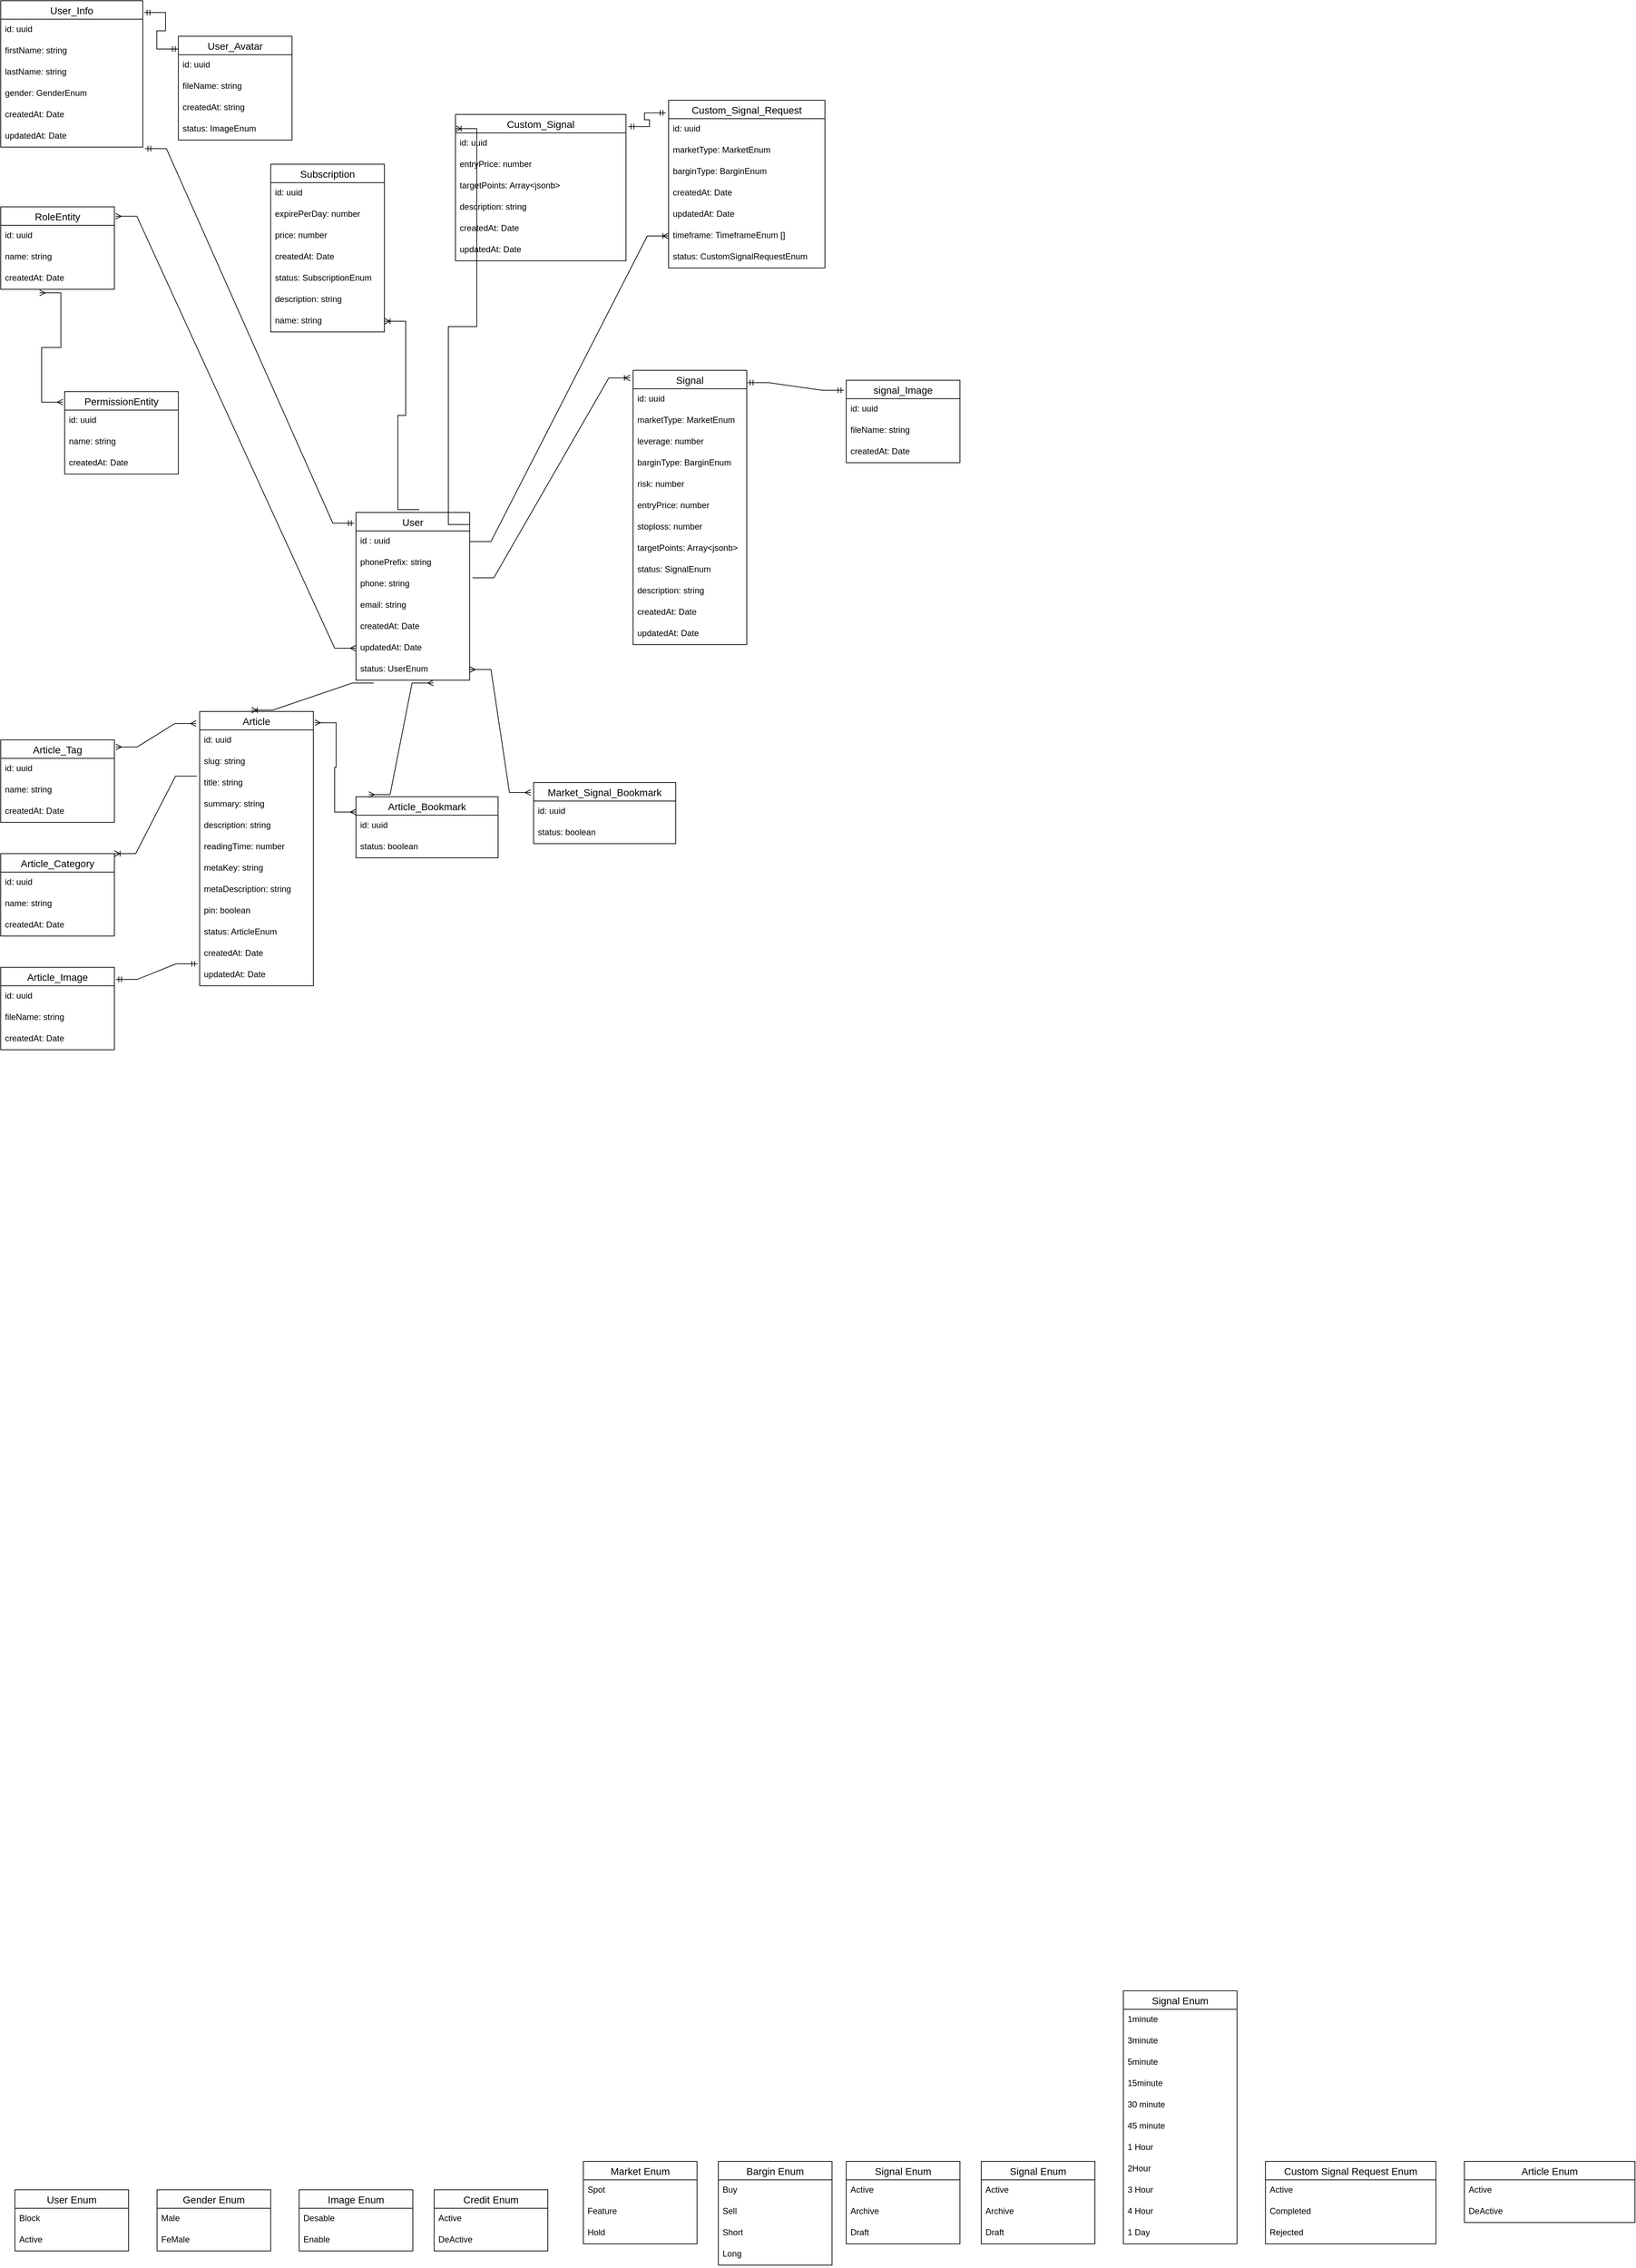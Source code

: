 <mxfile version="18.1.2" type="github">
  <diagram id="XwlT-IYlD15_fsvQnzl4" name="Page-1">
    <mxGraphModel dx="1673" dy="896" grid="1" gridSize="10" guides="1" tooltips="1" connect="1" arrows="1" fold="1" page="1" pageScale="1" pageWidth="2339" pageHeight="3300" math="0" shadow="0">
      <root>
        <mxCell id="0" />
        <mxCell id="1" parent="0" />
        <mxCell id="Mz7ifrL_VpcDhHc-ye-2-1" value="User" style="swimlane;fontStyle=0;childLayout=stackLayout;horizontal=1;startSize=26;horizontalStack=0;resizeParent=1;resizeParentMax=0;resizeLast=0;collapsible=1;marginBottom=0;align=center;fontSize=14;" vertex="1" parent="1">
          <mxGeometry x="520" y="800" width="160" height="236" as="geometry" />
        </mxCell>
        <mxCell id="Mz7ifrL_VpcDhHc-ye-2-2" value="id : uuid" style="text;strokeColor=none;fillColor=none;spacingLeft=4;spacingRight=4;overflow=hidden;rotatable=0;points=[[0,0.5],[1,0.5]];portConstraint=eastwest;fontSize=12;" vertex="1" parent="Mz7ifrL_VpcDhHc-ye-2-1">
          <mxGeometry y="26" width="160" height="30" as="geometry" />
        </mxCell>
        <mxCell id="Mz7ifrL_VpcDhHc-ye-2-3" value="phonePrefix: string" style="text;strokeColor=none;fillColor=none;spacingLeft=4;spacingRight=4;overflow=hidden;rotatable=0;points=[[0,0.5],[1,0.5]];portConstraint=eastwest;fontSize=12;" vertex="1" parent="Mz7ifrL_VpcDhHc-ye-2-1">
          <mxGeometry y="56" width="160" height="30" as="geometry" />
        </mxCell>
        <mxCell id="Mz7ifrL_VpcDhHc-ye-2-4" value="phone: string" style="text;strokeColor=none;fillColor=none;spacingLeft=4;spacingRight=4;overflow=hidden;rotatable=0;points=[[0,0.5],[1,0.5]];portConstraint=eastwest;fontSize=12;" vertex="1" parent="Mz7ifrL_VpcDhHc-ye-2-1">
          <mxGeometry y="86" width="160" height="30" as="geometry" />
        </mxCell>
        <mxCell id="Mz7ifrL_VpcDhHc-ye-2-7" value="email: string" style="text;strokeColor=none;fillColor=none;spacingLeft=4;spacingRight=4;overflow=hidden;rotatable=0;points=[[0,0.5],[1,0.5]];portConstraint=eastwest;fontSize=12;" vertex="1" parent="Mz7ifrL_VpcDhHc-ye-2-1">
          <mxGeometry y="116" width="160" height="30" as="geometry" />
        </mxCell>
        <mxCell id="Mz7ifrL_VpcDhHc-ye-2-8" value="createdAt: Date" style="text;strokeColor=none;fillColor=none;spacingLeft=4;spacingRight=4;overflow=hidden;rotatable=0;points=[[0,0.5],[1,0.5]];portConstraint=eastwest;fontSize=12;" vertex="1" parent="Mz7ifrL_VpcDhHc-ye-2-1">
          <mxGeometry y="146" width="160" height="30" as="geometry" />
        </mxCell>
        <mxCell id="Mz7ifrL_VpcDhHc-ye-2-9" value="updatedAt: Date" style="text;strokeColor=none;fillColor=none;spacingLeft=4;spacingRight=4;overflow=hidden;rotatable=0;points=[[0,0.5],[1,0.5]];portConstraint=eastwest;fontSize=12;" vertex="1" parent="Mz7ifrL_VpcDhHc-ye-2-1">
          <mxGeometry y="176" width="160" height="30" as="geometry" />
        </mxCell>
        <mxCell id="Mz7ifrL_VpcDhHc-ye-2-10" value="status: UserEnum" style="text;strokeColor=none;fillColor=none;spacingLeft=4;spacingRight=4;overflow=hidden;rotatable=0;points=[[0,0.5],[1,0.5]];portConstraint=eastwest;fontSize=12;" vertex="1" parent="Mz7ifrL_VpcDhHc-ye-2-1">
          <mxGeometry y="206" width="160" height="30" as="geometry" />
        </mxCell>
        <mxCell id="Mz7ifrL_VpcDhHc-ye-2-11" value="User_Info" style="swimlane;fontStyle=0;childLayout=stackLayout;horizontal=1;startSize=26;horizontalStack=0;resizeParent=1;resizeParentMax=0;resizeLast=0;collapsible=1;marginBottom=0;align=center;fontSize=14;" vertex="1" parent="1">
          <mxGeometry x="20" y="80" width="200" height="206" as="geometry" />
        </mxCell>
        <mxCell id="Mz7ifrL_VpcDhHc-ye-2-12" value="id: uuid" style="text;strokeColor=none;fillColor=none;spacingLeft=4;spacingRight=4;overflow=hidden;rotatable=0;points=[[0,0.5],[1,0.5]];portConstraint=eastwest;fontSize=12;" vertex="1" parent="Mz7ifrL_VpcDhHc-ye-2-11">
          <mxGeometry y="26" width="200" height="30" as="geometry" />
        </mxCell>
        <mxCell id="Mz7ifrL_VpcDhHc-ye-2-13" value="firstName: string" style="text;strokeColor=none;fillColor=none;spacingLeft=4;spacingRight=4;overflow=hidden;rotatable=0;points=[[0,0.5],[1,0.5]];portConstraint=eastwest;fontSize=12;" vertex="1" parent="Mz7ifrL_VpcDhHc-ye-2-11">
          <mxGeometry y="56" width="200" height="30" as="geometry" />
        </mxCell>
        <mxCell id="Mz7ifrL_VpcDhHc-ye-2-14" value="lastName: string" style="text;strokeColor=none;fillColor=none;spacingLeft=4;spacingRight=4;overflow=hidden;rotatable=0;points=[[0,0.5],[1,0.5]];portConstraint=eastwest;fontSize=12;" vertex="1" parent="Mz7ifrL_VpcDhHc-ye-2-11">
          <mxGeometry y="86" width="200" height="30" as="geometry" />
        </mxCell>
        <mxCell id="Mz7ifrL_VpcDhHc-ye-2-15" value="gender: GenderEnum" style="text;strokeColor=none;fillColor=none;spacingLeft=4;spacingRight=4;overflow=hidden;rotatable=0;points=[[0,0.5],[1,0.5]];portConstraint=eastwest;fontSize=12;" vertex="1" parent="Mz7ifrL_VpcDhHc-ye-2-11">
          <mxGeometry y="116" width="200" height="30" as="geometry" />
        </mxCell>
        <mxCell id="Mz7ifrL_VpcDhHc-ye-2-16" value="createdAt: Date" style="text;strokeColor=none;fillColor=none;spacingLeft=4;spacingRight=4;overflow=hidden;rotatable=0;points=[[0,0.5],[1,0.5]];portConstraint=eastwest;fontSize=12;" vertex="1" parent="Mz7ifrL_VpcDhHc-ye-2-11">
          <mxGeometry y="146" width="200" height="30" as="geometry" />
        </mxCell>
        <mxCell id="Mz7ifrL_VpcDhHc-ye-2-17" value="updatedAt: Date" style="text;strokeColor=none;fillColor=none;spacingLeft=4;spacingRight=4;overflow=hidden;rotatable=0;points=[[0,0.5],[1,0.5]];portConstraint=eastwest;fontSize=12;" vertex="1" parent="Mz7ifrL_VpcDhHc-ye-2-11">
          <mxGeometry y="176" width="200" height="30" as="geometry" />
        </mxCell>
        <mxCell id="Mz7ifrL_VpcDhHc-ye-2-18" value="User_Avatar" style="swimlane;fontStyle=0;childLayout=stackLayout;horizontal=1;startSize=26;horizontalStack=0;resizeParent=1;resizeParentMax=0;resizeLast=0;collapsible=1;marginBottom=0;align=center;fontSize=14;" vertex="1" parent="1">
          <mxGeometry x="270" y="130" width="160" height="146" as="geometry" />
        </mxCell>
        <mxCell id="Mz7ifrL_VpcDhHc-ye-2-19" value="id: uuid" style="text;strokeColor=none;fillColor=none;spacingLeft=4;spacingRight=4;overflow=hidden;rotatable=0;points=[[0,0.5],[1,0.5]];portConstraint=eastwest;fontSize=12;" vertex="1" parent="Mz7ifrL_VpcDhHc-ye-2-18">
          <mxGeometry y="26" width="160" height="30" as="geometry" />
        </mxCell>
        <mxCell id="Mz7ifrL_VpcDhHc-ye-2-20" value="fileName: string" style="text;strokeColor=none;fillColor=none;spacingLeft=4;spacingRight=4;overflow=hidden;rotatable=0;points=[[0,0.5],[1,0.5]];portConstraint=eastwest;fontSize=12;" vertex="1" parent="Mz7ifrL_VpcDhHc-ye-2-18">
          <mxGeometry y="56" width="160" height="30" as="geometry" />
        </mxCell>
        <mxCell id="Mz7ifrL_VpcDhHc-ye-2-21" value="createdAt: string" style="text;strokeColor=none;fillColor=none;spacingLeft=4;spacingRight=4;overflow=hidden;rotatable=0;points=[[0,0.5],[1,0.5]];portConstraint=eastwest;fontSize=12;" vertex="1" parent="Mz7ifrL_VpcDhHc-ye-2-18">
          <mxGeometry y="86" width="160" height="30" as="geometry" />
        </mxCell>
        <mxCell id="Mz7ifrL_VpcDhHc-ye-2-22" value="status: ImageEnum" style="text;strokeColor=none;fillColor=none;spacingLeft=4;spacingRight=4;overflow=hidden;rotatable=0;points=[[0,0.5],[1,0.5]];portConstraint=eastwest;fontSize=12;" vertex="1" parent="Mz7ifrL_VpcDhHc-ye-2-18">
          <mxGeometry y="116" width="160" height="30" as="geometry" />
        </mxCell>
        <mxCell id="Mz7ifrL_VpcDhHc-ye-2-23" value="RoleEntity" style="swimlane;fontStyle=0;childLayout=stackLayout;horizontal=1;startSize=26;horizontalStack=0;resizeParent=1;resizeParentMax=0;resizeLast=0;collapsible=1;marginBottom=0;align=center;fontSize=14;" vertex="1" parent="1">
          <mxGeometry x="20" y="370" width="160" height="116" as="geometry" />
        </mxCell>
        <mxCell id="Mz7ifrL_VpcDhHc-ye-2-24" value="id: uuid" style="text;strokeColor=none;fillColor=none;spacingLeft=4;spacingRight=4;overflow=hidden;rotatable=0;points=[[0,0.5],[1,0.5]];portConstraint=eastwest;fontSize=12;" vertex="1" parent="Mz7ifrL_VpcDhHc-ye-2-23">
          <mxGeometry y="26" width="160" height="30" as="geometry" />
        </mxCell>
        <mxCell id="Mz7ifrL_VpcDhHc-ye-2-25" value="name: string" style="text;strokeColor=none;fillColor=none;spacingLeft=4;spacingRight=4;overflow=hidden;rotatable=0;points=[[0,0.5],[1,0.5]];portConstraint=eastwest;fontSize=12;" vertex="1" parent="Mz7ifrL_VpcDhHc-ye-2-23">
          <mxGeometry y="56" width="160" height="30" as="geometry" />
        </mxCell>
        <mxCell id="Mz7ifrL_VpcDhHc-ye-2-26" value="createdAt: Date" style="text;strokeColor=none;fillColor=none;spacingLeft=4;spacingRight=4;overflow=hidden;rotatable=0;points=[[0,0.5],[1,0.5]];portConstraint=eastwest;fontSize=12;" vertex="1" parent="Mz7ifrL_VpcDhHc-ye-2-23">
          <mxGeometry y="86" width="160" height="30" as="geometry" />
        </mxCell>
        <mxCell id="Mz7ifrL_VpcDhHc-ye-2-27" value="PermissionEntity" style="swimlane;fontStyle=0;childLayout=stackLayout;horizontal=1;startSize=26;horizontalStack=0;resizeParent=1;resizeParentMax=0;resizeLast=0;collapsible=1;marginBottom=0;align=center;fontSize=14;" vertex="1" parent="1">
          <mxGeometry x="110" y="630" width="160" height="116" as="geometry" />
        </mxCell>
        <mxCell id="Mz7ifrL_VpcDhHc-ye-2-28" value="id: uuid" style="text;strokeColor=none;fillColor=none;spacingLeft=4;spacingRight=4;overflow=hidden;rotatable=0;points=[[0,0.5],[1,0.5]];portConstraint=eastwest;fontSize=12;" vertex="1" parent="Mz7ifrL_VpcDhHc-ye-2-27">
          <mxGeometry y="26" width="160" height="30" as="geometry" />
        </mxCell>
        <mxCell id="Mz7ifrL_VpcDhHc-ye-2-29" value="name: string" style="text;strokeColor=none;fillColor=none;spacingLeft=4;spacingRight=4;overflow=hidden;rotatable=0;points=[[0,0.5],[1,0.5]];portConstraint=eastwest;fontSize=12;" vertex="1" parent="Mz7ifrL_VpcDhHc-ye-2-27">
          <mxGeometry y="56" width="160" height="30" as="geometry" />
        </mxCell>
        <mxCell id="Mz7ifrL_VpcDhHc-ye-2-30" value="createdAt: Date" style="text;strokeColor=none;fillColor=none;spacingLeft=4;spacingRight=4;overflow=hidden;rotatable=0;points=[[0,0.5],[1,0.5]];portConstraint=eastwest;fontSize=12;" vertex="1" parent="Mz7ifrL_VpcDhHc-ye-2-27">
          <mxGeometry y="86" width="160" height="30" as="geometry" />
        </mxCell>
        <mxCell id="Mz7ifrL_VpcDhHc-ye-2-31" value="" style="edgeStyle=entityRelationEdgeStyle;fontSize=12;html=1;endArrow=ERmandOne;startArrow=ERmandOne;rounded=0;exitX=-0.016;exitY=0.064;exitDx=0;exitDy=0;exitPerimeter=0;entryX=1.016;entryY=1.071;entryDx=0;entryDy=0;entryPerimeter=0;" edge="1" parent="1" source="Mz7ifrL_VpcDhHc-ye-2-1" target="Mz7ifrL_VpcDhHc-ye-2-17">
          <mxGeometry width="100" height="100" relative="1" as="geometry">
            <mxPoint x="180" y="190" as="sourcePoint" />
            <mxPoint x="280" y="90" as="targetPoint" />
          </mxGeometry>
        </mxCell>
        <mxCell id="Mz7ifrL_VpcDhHc-ye-2-32" value="" style="edgeStyle=entityRelationEdgeStyle;fontSize=12;html=1;endArrow=ERmandOne;startArrow=ERmandOne;rounded=0;entryX=-0.002;entryY=0.123;entryDx=0;entryDy=0;entryPerimeter=0;exitX=1.01;exitY=0.081;exitDx=0;exitDy=0;exitPerimeter=0;" edge="1" parent="1" source="Mz7ifrL_VpcDhHc-ye-2-11" target="Mz7ifrL_VpcDhHc-ye-2-18">
          <mxGeometry width="100" height="100" relative="1" as="geometry">
            <mxPoint x="480" y="190" as="sourcePoint" />
            <mxPoint x="580" y="90" as="targetPoint" />
          </mxGeometry>
        </mxCell>
        <mxCell id="Mz7ifrL_VpcDhHc-ye-2-33" value="" style="edgeStyle=entityRelationEdgeStyle;fontSize=12;html=1;endArrow=ERmany;startArrow=ERmany;rounded=0;exitX=1.01;exitY=0.114;exitDx=0;exitDy=0;exitPerimeter=0;entryX=0;entryY=0.5;entryDx=0;entryDy=0;" edge="1" parent="1" source="Mz7ifrL_VpcDhHc-ye-2-23" target="Mz7ifrL_VpcDhHc-ye-2-9">
          <mxGeometry width="100" height="100" relative="1" as="geometry">
            <mxPoint x="430" y="380" as="sourcePoint" />
            <mxPoint x="70" y="250" as="targetPoint" />
          </mxGeometry>
        </mxCell>
        <mxCell id="Mz7ifrL_VpcDhHc-ye-2-34" value="" style="edgeStyle=entityRelationEdgeStyle;fontSize=12;html=1;endArrow=ERmany;startArrow=ERmany;rounded=0;entryX=-0.015;entryY=0.128;entryDx=0;entryDy=0;entryPerimeter=0;exitX=0.342;exitY=1.167;exitDx=0;exitDy=0;exitPerimeter=0;" edge="1" parent="1" source="Mz7ifrL_VpcDhHc-ye-2-26" target="Mz7ifrL_VpcDhHc-ye-2-27">
          <mxGeometry width="100" height="100" relative="1" as="geometry">
            <mxPoint x="430" y="380" as="sourcePoint" />
            <mxPoint x="530" y="280" as="targetPoint" />
          </mxGeometry>
        </mxCell>
        <mxCell id="Mz7ifrL_VpcDhHc-ye-2-35" value="Subscription" style="swimlane;fontStyle=0;childLayout=stackLayout;horizontal=1;startSize=26;horizontalStack=0;resizeParent=1;resizeParentMax=0;resizeLast=0;collapsible=1;marginBottom=0;align=center;fontSize=14;" vertex="1" parent="1">
          <mxGeometry x="400" y="310" width="160" height="236" as="geometry" />
        </mxCell>
        <mxCell id="Mz7ifrL_VpcDhHc-ye-2-36" value="id: uuid" style="text;strokeColor=none;fillColor=none;spacingLeft=4;spacingRight=4;overflow=hidden;rotatable=0;points=[[0,0.5],[1,0.5]];portConstraint=eastwest;fontSize=12;" vertex="1" parent="Mz7ifrL_VpcDhHc-ye-2-35">
          <mxGeometry y="26" width="160" height="30" as="geometry" />
        </mxCell>
        <mxCell id="Mz7ifrL_VpcDhHc-ye-2-37" value="expirePerDay: number" style="text;strokeColor=none;fillColor=none;spacingLeft=4;spacingRight=4;overflow=hidden;rotatable=0;points=[[0,0.5],[1,0.5]];portConstraint=eastwest;fontSize=12;" vertex="1" parent="Mz7ifrL_VpcDhHc-ye-2-35">
          <mxGeometry y="56" width="160" height="30" as="geometry" />
        </mxCell>
        <mxCell id="Mz7ifrL_VpcDhHc-ye-2-38" value="price: number" style="text;strokeColor=none;fillColor=none;spacingLeft=4;spacingRight=4;overflow=hidden;rotatable=0;points=[[0,0.5],[1,0.5]];portConstraint=eastwest;fontSize=12;" vertex="1" parent="Mz7ifrL_VpcDhHc-ye-2-35">
          <mxGeometry y="86" width="160" height="30" as="geometry" />
        </mxCell>
        <mxCell id="Mz7ifrL_VpcDhHc-ye-2-39" value="createdAt: Date" style="text;strokeColor=none;fillColor=none;spacingLeft=4;spacingRight=4;overflow=hidden;rotatable=0;points=[[0,0.5],[1,0.5]];portConstraint=eastwest;fontSize=12;" vertex="1" parent="Mz7ifrL_VpcDhHc-ye-2-35">
          <mxGeometry y="116" width="160" height="30" as="geometry" />
        </mxCell>
        <mxCell id="Mz7ifrL_VpcDhHc-ye-2-40" value="status: SubscriptionEnum" style="text;strokeColor=none;fillColor=none;spacingLeft=4;spacingRight=4;overflow=hidden;rotatable=0;points=[[0,0.5],[1,0.5]];portConstraint=eastwest;fontSize=12;" vertex="1" parent="Mz7ifrL_VpcDhHc-ye-2-35">
          <mxGeometry y="146" width="160" height="30" as="geometry" />
        </mxCell>
        <mxCell id="Mz7ifrL_VpcDhHc-ye-2-41" value="description: string" style="text;strokeColor=none;fillColor=none;spacingLeft=4;spacingRight=4;overflow=hidden;rotatable=0;points=[[0,0.5],[1,0.5]];portConstraint=eastwest;fontSize=12;" vertex="1" parent="Mz7ifrL_VpcDhHc-ye-2-35">
          <mxGeometry y="176" width="160" height="30" as="geometry" />
        </mxCell>
        <mxCell id="Mz7ifrL_VpcDhHc-ye-2-42" value="name: string" style="text;strokeColor=none;fillColor=none;spacingLeft=4;spacingRight=4;overflow=hidden;rotatable=0;points=[[0,0.5],[1,0.5]];portConstraint=eastwest;fontSize=12;" vertex="1" parent="Mz7ifrL_VpcDhHc-ye-2-35">
          <mxGeometry y="206" width="160" height="30" as="geometry" />
        </mxCell>
        <mxCell id="Mz7ifrL_VpcDhHc-ye-2-43" value="Signal" style="swimlane;fontStyle=0;childLayout=stackLayout;horizontal=1;startSize=26;horizontalStack=0;resizeParent=1;resizeParentMax=0;resizeLast=0;collapsible=1;marginBottom=0;align=center;fontSize=14;" vertex="1" parent="1">
          <mxGeometry x="910" y="600" width="160" height="386" as="geometry" />
        </mxCell>
        <mxCell id="Mz7ifrL_VpcDhHc-ye-2-44" value="id: uuid" style="text;strokeColor=none;fillColor=none;spacingLeft=4;spacingRight=4;overflow=hidden;rotatable=0;points=[[0,0.5],[1,0.5]];portConstraint=eastwest;fontSize=12;" vertex="1" parent="Mz7ifrL_VpcDhHc-ye-2-43">
          <mxGeometry y="26" width="160" height="30" as="geometry" />
        </mxCell>
        <mxCell id="Mz7ifrL_VpcDhHc-ye-2-45" value="marketType: MarketEnum" style="text;strokeColor=none;fillColor=none;spacingLeft=4;spacingRight=4;overflow=hidden;rotatable=0;points=[[0,0.5],[1,0.5]];portConstraint=eastwest;fontSize=12;" vertex="1" parent="Mz7ifrL_VpcDhHc-ye-2-43">
          <mxGeometry y="56" width="160" height="30" as="geometry" />
        </mxCell>
        <mxCell id="Mz7ifrL_VpcDhHc-ye-2-46" value="leverage: number" style="text;strokeColor=none;fillColor=none;spacingLeft=4;spacingRight=4;overflow=hidden;rotatable=0;points=[[0,0.5],[1,0.5]];portConstraint=eastwest;fontSize=12;" vertex="1" parent="Mz7ifrL_VpcDhHc-ye-2-43">
          <mxGeometry y="86" width="160" height="30" as="geometry" />
        </mxCell>
        <mxCell id="Mz7ifrL_VpcDhHc-ye-2-47" value="barginType: BarginEnum" style="text;strokeColor=none;fillColor=none;spacingLeft=4;spacingRight=4;overflow=hidden;rotatable=0;points=[[0,0.5],[1,0.5]];portConstraint=eastwest;fontSize=12;" vertex="1" parent="Mz7ifrL_VpcDhHc-ye-2-43">
          <mxGeometry y="116" width="160" height="30" as="geometry" />
        </mxCell>
        <mxCell id="Mz7ifrL_VpcDhHc-ye-2-48" value="risk: number" style="text;strokeColor=none;fillColor=none;spacingLeft=4;spacingRight=4;overflow=hidden;rotatable=0;points=[[0,0.5],[1,0.5]];portConstraint=eastwest;fontSize=12;" vertex="1" parent="Mz7ifrL_VpcDhHc-ye-2-43">
          <mxGeometry y="146" width="160" height="30" as="geometry" />
        </mxCell>
        <mxCell id="Mz7ifrL_VpcDhHc-ye-2-49" value="entryPrice: number" style="text;strokeColor=none;fillColor=none;spacingLeft=4;spacingRight=4;overflow=hidden;rotatable=0;points=[[0,0.5],[1,0.5]];portConstraint=eastwest;fontSize=12;" vertex="1" parent="Mz7ifrL_VpcDhHc-ye-2-43">
          <mxGeometry y="176" width="160" height="30" as="geometry" />
        </mxCell>
        <mxCell id="Mz7ifrL_VpcDhHc-ye-2-50" value="stoploss: number" style="text;strokeColor=none;fillColor=none;spacingLeft=4;spacingRight=4;overflow=hidden;rotatable=0;points=[[0,0.5],[1,0.5]];portConstraint=eastwest;fontSize=12;" vertex="1" parent="Mz7ifrL_VpcDhHc-ye-2-43">
          <mxGeometry y="206" width="160" height="30" as="geometry" />
        </mxCell>
        <mxCell id="Mz7ifrL_VpcDhHc-ye-2-51" value="targetPoints: Array&lt;jsonb&gt;" style="text;strokeColor=none;fillColor=none;spacingLeft=4;spacingRight=4;overflow=hidden;rotatable=0;points=[[0,0.5],[1,0.5]];portConstraint=eastwest;fontSize=12;" vertex="1" parent="Mz7ifrL_VpcDhHc-ye-2-43">
          <mxGeometry y="236" width="160" height="30" as="geometry" />
        </mxCell>
        <mxCell id="Mz7ifrL_VpcDhHc-ye-2-52" value="status: SignalEnum" style="text;strokeColor=none;fillColor=none;spacingLeft=4;spacingRight=4;overflow=hidden;rotatable=0;points=[[0,0.5],[1,0.5]];portConstraint=eastwest;fontSize=12;" vertex="1" parent="Mz7ifrL_VpcDhHc-ye-2-43">
          <mxGeometry y="266" width="160" height="30" as="geometry" />
        </mxCell>
        <mxCell id="Mz7ifrL_VpcDhHc-ye-2-53" value="description: string" style="text;strokeColor=none;fillColor=none;spacingLeft=4;spacingRight=4;overflow=hidden;rotatable=0;points=[[0,0.5],[1,0.5]];portConstraint=eastwest;fontSize=12;" vertex="1" parent="Mz7ifrL_VpcDhHc-ye-2-43">
          <mxGeometry y="296" width="160" height="30" as="geometry" />
        </mxCell>
        <mxCell id="Mz7ifrL_VpcDhHc-ye-2-54" value="createdAt: Date" style="text;strokeColor=none;fillColor=none;spacingLeft=4;spacingRight=4;overflow=hidden;rotatable=0;points=[[0,0.5],[1,0.5]];portConstraint=eastwest;fontSize=12;" vertex="1" parent="Mz7ifrL_VpcDhHc-ye-2-43">
          <mxGeometry y="326" width="160" height="30" as="geometry" />
        </mxCell>
        <mxCell id="Mz7ifrL_VpcDhHc-ye-2-55" value="updatedAt: Date" style="text;strokeColor=none;fillColor=none;spacingLeft=4;spacingRight=4;overflow=hidden;rotatable=0;points=[[0,0.5],[1,0.5]];portConstraint=eastwest;fontSize=12;" vertex="1" parent="Mz7ifrL_VpcDhHc-ye-2-43">
          <mxGeometry y="356" width="160" height="30" as="geometry" />
        </mxCell>
        <mxCell id="Mz7ifrL_VpcDhHc-ye-2-56" value="signal_Image" style="swimlane;fontStyle=0;childLayout=stackLayout;horizontal=1;startSize=26;horizontalStack=0;resizeParent=1;resizeParentMax=0;resizeLast=0;collapsible=1;marginBottom=0;align=center;fontSize=14;" vertex="1" parent="1">
          <mxGeometry x="1210" y="614" width="160" height="116" as="geometry" />
        </mxCell>
        <mxCell id="Mz7ifrL_VpcDhHc-ye-2-57" value="id: uuid" style="text;strokeColor=none;fillColor=none;spacingLeft=4;spacingRight=4;overflow=hidden;rotatable=0;points=[[0,0.5],[1,0.5]];portConstraint=eastwest;fontSize=12;" vertex="1" parent="Mz7ifrL_VpcDhHc-ye-2-56">
          <mxGeometry y="26" width="160" height="30" as="geometry" />
        </mxCell>
        <mxCell id="Mz7ifrL_VpcDhHc-ye-2-58" value="fileName: string" style="text;strokeColor=none;fillColor=none;spacingLeft=4;spacingRight=4;overflow=hidden;rotatable=0;points=[[0,0.5],[1,0.5]];portConstraint=eastwest;fontSize=12;" vertex="1" parent="Mz7ifrL_VpcDhHc-ye-2-56">
          <mxGeometry y="56" width="160" height="30" as="geometry" />
        </mxCell>
        <mxCell id="Mz7ifrL_VpcDhHc-ye-2-59" value="createdAt: Date" style="text;strokeColor=none;fillColor=none;spacingLeft=4;spacingRight=4;overflow=hidden;rotatable=0;points=[[0,0.5],[1,0.5]];portConstraint=eastwest;fontSize=12;" vertex="1" parent="Mz7ifrL_VpcDhHc-ye-2-56">
          <mxGeometry y="86" width="160" height="30" as="geometry" />
        </mxCell>
        <mxCell id="Mz7ifrL_VpcDhHc-ye-2-60" value="" style="edgeStyle=entityRelationEdgeStyle;fontSize=12;html=1;endArrow=ERoneToMany;rounded=0;exitX=0.556;exitY=-0.017;exitDx=0;exitDy=0;exitPerimeter=0;entryX=1;entryY=0.5;entryDx=0;entryDy=0;" edge="1" parent="1" source="Mz7ifrL_VpcDhHc-ye-2-1" target="Mz7ifrL_VpcDhHc-ye-2-42">
          <mxGeometry width="100" height="100" relative="1" as="geometry">
            <mxPoint x="850" y="286" as="sourcePoint" />
            <mxPoint x="950" y="186" as="targetPoint" />
          </mxGeometry>
        </mxCell>
        <mxCell id="Mz7ifrL_VpcDhHc-ye-2-61" value="" style="edgeStyle=entityRelationEdgeStyle;fontSize=12;html=1;endArrow=ERoneToMany;rounded=0;exitX=1.025;exitY=0.2;exitDx=0;exitDy=0;entryX=-0.026;entryY=0.028;entryDx=0;entryDy=0;entryPerimeter=0;exitPerimeter=0;" edge="1" parent="1" source="Mz7ifrL_VpcDhHc-ye-2-4" target="Mz7ifrL_VpcDhHc-ye-2-43">
          <mxGeometry width="100" height="100" relative="1" as="geometry">
            <mxPoint x="850" y="210" as="sourcePoint" />
            <mxPoint x="950" y="110" as="targetPoint" />
          </mxGeometry>
        </mxCell>
        <mxCell id="Mz7ifrL_VpcDhHc-ye-2-62" value="" style="edgeStyle=entityRelationEdgeStyle;fontSize=12;html=1;endArrow=ERmandOne;startArrow=ERmandOne;rounded=0;exitX=1.005;exitY=0.045;exitDx=0;exitDy=0;exitPerimeter=0;entryX=-0.021;entryY=0.122;entryDx=0;entryDy=0;entryPerimeter=0;" edge="1" parent="1" source="Mz7ifrL_VpcDhHc-ye-2-43" target="Mz7ifrL_VpcDhHc-ye-2-56">
          <mxGeometry width="100" height="100" relative="1" as="geometry">
            <mxPoint x="1000" y="330" as="sourcePoint" />
            <mxPoint x="1100" y="230" as="targetPoint" />
          </mxGeometry>
        </mxCell>
        <mxCell id="Mz7ifrL_VpcDhHc-ye-2-63" value="Custom_Signal" style="swimlane;fontStyle=0;childLayout=stackLayout;horizontal=1;startSize=26;horizontalStack=0;resizeParent=1;resizeParentMax=0;resizeLast=0;collapsible=1;marginBottom=0;align=center;fontSize=14;" vertex="1" parent="1">
          <mxGeometry x="660" y="240" width="240" height="206" as="geometry" />
        </mxCell>
        <mxCell id="Mz7ifrL_VpcDhHc-ye-2-64" value="id: uuid" style="text;strokeColor=none;fillColor=none;spacingLeft=4;spacingRight=4;overflow=hidden;rotatable=0;points=[[0,0.5],[1,0.5]];portConstraint=eastwest;fontSize=12;" vertex="1" parent="Mz7ifrL_VpcDhHc-ye-2-63">
          <mxGeometry y="26" width="240" height="30" as="geometry" />
        </mxCell>
        <mxCell id="Mz7ifrL_VpcDhHc-ye-2-65" value="entryPrice: number" style="text;strokeColor=none;fillColor=none;spacingLeft=4;spacingRight=4;overflow=hidden;rotatable=0;points=[[0,0.5],[1,0.5]];portConstraint=eastwest;fontSize=12;" vertex="1" parent="Mz7ifrL_VpcDhHc-ye-2-63">
          <mxGeometry y="56" width="240" height="30" as="geometry" />
        </mxCell>
        <mxCell id="Mz7ifrL_VpcDhHc-ye-2-66" value="targetPoints: Array&lt;jsonb&gt;" style="text;strokeColor=none;fillColor=none;spacingLeft=4;spacingRight=4;overflow=hidden;rotatable=0;points=[[0,0.5],[1,0.5]];portConstraint=eastwest;fontSize=12;" vertex="1" parent="Mz7ifrL_VpcDhHc-ye-2-63">
          <mxGeometry y="86" width="240" height="30" as="geometry" />
        </mxCell>
        <mxCell id="Mz7ifrL_VpcDhHc-ye-2-67" value="description: string" style="text;strokeColor=none;fillColor=none;spacingLeft=4;spacingRight=4;overflow=hidden;rotatable=0;points=[[0,0.5],[1,0.5]];portConstraint=eastwest;fontSize=12;" vertex="1" parent="Mz7ifrL_VpcDhHc-ye-2-63">
          <mxGeometry y="116" width="240" height="30" as="geometry" />
        </mxCell>
        <mxCell id="Mz7ifrL_VpcDhHc-ye-2-68" value="createdAt: Date" style="text;strokeColor=none;fillColor=none;spacingLeft=4;spacingRight=4;overflow=hidden;rotatable=0;points=[[0,0.5],[1,0.5]];portConstraint=eastwest;fontSize=12;" vertex="1" parent="Mz7ifrL_VpcDhHc-ye-2-63">
          <mxGeometry y="146" width="240" height="30" as="geometry" />
        </mxCell>
        <mxCell id="Mz7ifrL_VpcDhHc-ye-2-69" value="updatedAt: Date" style="text;strokeColor=none;fillColor=none;spacingLeft=4;spacingRight=4;overflow=hidden;rotatable=0;points=[[0,0.5],[1,0.5]];portConstraint=eastwest;fontSize=12;" vertex="1" parent="Mz7ifrL_VpcDhHc-ye-2-63">
          <mxGeometry y="176" width="240" height="30" as="geometry" />
        </mxCell>
        <mxCell id="Mz7ifrL_VpcDhHc-ye-2-70" value="Custom_Signal_Request" style="swimlane;fontStyle=0;childLayout=stackLayout;horizontal=1;startSize=26;horizontalStack=0;resizeParent=1;resizeParentMax=0;resizeLast=0;collapsible=1;marginBottom=0;align=center;fontSize=14;" vertex="1" parent="1">
          <mxGeometry x="960" y="220" width="220" height="236" as="geometry" />
        </mxCell>
        <mxCell id="Mz7ifrL_VpcDhHc-ye-2-71" value="id: uuid" style="text;strokeColor=none;fillColor=none;spacingLeft=4;spacingRight=4;overflow=hidden;rotatable=0;points=[[0,0.5],[1,0.5]];portConstraint=eastwest;fontSize=12;" vertex="1" parent="Mz7ifrL_VpcDhHc-ye-2-70">
          <mxGeometry y="26" width="220" height="30" as="geometry" />
        </mxCell>
        <mxCell id="Mz7ifrL_VpcDhHc-ye-2-73" value="marketType: MarketEnum" style="text;strokeColor=none;fillColor=none;spacingLeft=4;spacingRight=4;overflow=hidden;rotatable=0;points=[[0,0.5],[1,0.5]];portConstraint=eastwest;fontSize=12;" vertex="1" parent="Mz7ifrL_VpcDhHc-ye-2-70">
          <mxGeometry y="56" width="220" height="30" as="geometry" />
        </mxCell>
        <mxCell id="Mz7ifrL_VpcDhHc-ye-2-74" value="barginType: BarginEnum" style="text;strokeColor=none;fillColor=none;spacingLeft=4;spacingRight=4;overflow=hidden;rotatable=0;points=[[0,0.5],[1,0.5]];portConstraint=eastwest;fontSize=12;" vertex="1" parent="Mz7ifrL_VpcDhHc-ye-2-70">
          <mxGeometry y="86" width="220" height="30" as="geometry" />
        </mxCell>
        <mxCell id="Mz7ifrL_VpcDhHc-ye-2-75" value="createdAt: Date" style="text;strokeColor=none;fillColor=none;spacingLeft=4;spacingRight=4;overflow=hidden;rotatable=0;points=[[0,0.5],[1,0.5]];portConstraint=eastwest;fontSize=12;" vertex="1" parent="Mz7ifrL_VpcDhHc-ye-2-70">
          <mxGeometry y="116" width="220" height="30" as="geometry" />
        </mxCell>
        <mxCell id="Mz7ifrL_VpcDhHc-ye-2-76" value="updatedAt: Date" style="text;strokeColor=none;fillColor=none;spacingLeft=4;spacingRight=4;overflow=hidden;rotatable=0;points=[[0,0.5],[1,0.5]];portConstraint=eastwest;fontSize=12;" vertex="1" parent="Mz7ifrL_VpcDhHc-ye-2-70">
          <mxGeometry y="146" width="220" height="30" as="geometry" />
        </mxCell>
        <mxCell id="Mz7ifrL_VpcDhHc-ye-2-77" value="timeframe: TimeframeEnum []" style="text;strokeColor=none;fillColor=none;spacingLeft=4;spacingRight=4;overflow=hidden;rotatable=0;points=[[0,0.5],[1,0.5]];portConstraint=eastwest;fontSize=12;" vertex="1" parent="Mz7ifrL_VpcDhHc-ye-2-70">
          <mxGeometry y="176" width="220" height="30" as="geometry" />
        </mxCell>
        <mxCell id="Mz7ifrL_VpcDhHc-ye-2-78" value="status: CustomSignalRequestEnum" style="text;strokeColor=none;fillColor=none;spacingLeft=4;spacingRight=4;overflow=hidden;rotatable=0;points=[[0,0.5],[1,0.5]];portConstraint=eastwest;fontSize=12;" vertex="1" parent="Mz7ifrL_VpcDhHc-ye-2-70">
          <mxGeometry y="206" width="220" height="30" as="geometry" />
        </mxCell>
        <mxCell id="Mz7ifrL_VpcDhHc-ye-2-79" value="" style="edgeStyle=entityRelationEdgeStyle;fontSize=12;html=1;endArrow=ERmandOne;startArrow=ERmandOne;rounded=0;entryX=-0.018;entryY=0.076;entryDx=0;entryDy=0;entryPerimeter=0;exitX=1.013;exitY=0.083;exitDx=0;exitDy=0;exitPerimeter=0;" edge="1" parent="1" source="Mz7ifrL_VpcDhHc-ye-2-63" target="Mz7ifrL_VpcDhHc-ye-2-70">
          <mxGeometry width="100" height="100" relative="1" as="geometry">
            <mxPoint x="860" y="360" as="sourcePoint" />
            <mxPoint x="960" y="260" as="targetPoint" />
          </mxGeometry>
        </mxCell>
        <mxCell id="Mz7ifrL_VpcDhHc-ye-2-80" value="" style="edgeStyle=entityRelationEdgeStyle;fontSize=12;html=1;endArrow=ERoneToMany;rounded=0;exitX=1;exitY=0.072;exitDx=0;exitDy=0;exitPerimeter=0;entryX=0;entryY=0.097;entryDx=0;entryDy=0;entryPerimeter=0;" edge="1" parent="1" source="Mz7ifrL_VpcDhHc-ye-2-1" target="Mz7ifrL_VpcDhHc-ye-2-63">
          <mxGeometry width="100" height="100" relative="1" as="geometry">
            <mxPoint x="700" y="600" as="sourcePoint" />
            <mxPoint x="800" y="500" as="targetPoint" />
          </mxGeometry>
        </mxCell>
        <mxCell id="Mz7ifrL_VpcDhHc-ye-2-81" value="" style="edgeStyle=entityRelationEdgeStyle;fontSize=12;html=1;endArrow=ERoneToMany;rounded=0;exitX=1;exitY=0.5;exitDx=0;exitDy=0;entryX=0;entryY=0.5;entryDx=0;entryDy=0;" edge="1" parent="1" source="Mz7ifrL_VpcDhHc-ye-2-2" target="Mz7ifrL_VpcDhHc-ye-2-77">
          <mxGeometry width="100" height="100" relative="1" as="geometry">
            <mxPoint x="830" y="886.502" as="sourcePoint" />
            <mxPoint x="850" y="489.492" as="targetPoint" />
          </mxGeometry>
        </mxCell>
        <mxCell id="Mz7ifrL_VpcDhHc-ye-2-82" value="Article" style="swimlane;fontStyle=0;childLayout=stackLayout;horizontal=1;startSize=26;horizontalStack=0;resizeParent=1;resizeParentMax=0;resizeLast=0;collapsible=1;marginBottom=0;align=center;fontSize=14;" vertex="1" parent="1">
          <mxGeometry x="300" y="1080" width="160" height="386" as="geometry" />
        </mxCell>
        <mxCell id="Mz7ifrL_VpcDhHc-ye-2-83" value="id: uuid" style="text;strokeColor=none;fillColor=none;spacingLeft=4;spacingRight=4;overflow=hidden;rotatable=0;points=[[0,0.5],[1,0.5]];portConstraint=eastwest;fontSize=12;" vertex="1" parent="Mz7ifrL_VpcDhHc-ye-2-82">
          <mxGeometry y="26" width="160" height="30" as="geometry" />
        </mxCell>
        <mxCell id="Mz7ifrL_VpcDhHc-ye-2-84" value="slug: string" style="text;strokeColor=none;fillColor=none;spacingLeft=4;spacingRight=4;overflow=hidden;rotatable=0;points=[[0,0.5],[1,0.5]];portConstraint=eastwest;fontSize=12;" vertex="1" parent="Mz7ifrL_VpcDhHc-ye-2-82">
          <mxGeometry y="56" width="160" height="30" as="geometry" />
        </mxCell>
        <mxCell id="Mz7ifrL_VpcDhHc-ye-2-85" value="title: string" style="text;strokeColor=none;fillColor=none;spacingLeft=4;spacingRight=4;overflow=hidden;rotatable=0;points=[[0,0.5],[1,0.5]];portConstraint=eastwest;fontSize=12;" vertex="1" parent="Mz7ifrL_VpcDhHc-ye-2-82">
          <mxGeometry y="86" width="160" height="30" as="geometry" />
        </mxCell>
        <mxCell id="Mz7ifrL_VpcDhHc-ye-2-86" value="summary: string" style="text;strokeColor=none;fillColor=none;spacingLeft=4;spacingRight=4;overflow=hidden;rotatable=0;points=[[0,0.5],[1,0.5]];portConstraint=eastwest;fontSize=12;" vertex="1" parent="Mz7ifrL_VpcDhHc-ye-2-82">
          <mxGeometry y="116" width="160" height="30" as="geometry" />
        </mxCell>
        <mxCell id="Mz7ifrL_VpcDhHc-ye-2-87" value="description: string" style="text;strokeColor=none;fillColor=none;spacingLeft=4;spacingRight=4;overflow=hidden;rotatable=0;points=[[0,0.5],[1,0.5]];portConstraint=eastwest;fontSize=12;" vertex="1" parent="Mz7ifrL_VpcDhHc-ye-2-82">
          <mxGeometry y="146" width="160" height="30" as="geometry" />
        </mxCell>
        <mxCell id="Mz7ifrL_VpcDhHc-ye-2-88" value="readingTime: number" style="text;strokeColor=none;fillColor=none;spacingLeft=4;spacingRight=4;overflow=hidden;rotatable=0;points=[[0,0.5],[1,0.5]];portConstraint=eastwest;fontSize=12;" vertex="1" parent="Mz7ifrL_VpcDhHc-ye-2-82">
          <mxGeometry y="176" width="160" height="30" as="geometry" />
        </mxCell>
        <mxCell id="Mz7ifrL_VpcDhHc-ye-2-89" value="metaKey: string" style="text;strokeColor=none;fillColor=none;spacingLeft=4;spacingRight=4;overflow=hidden;rotatable=0;points=[[0,0.5],[1,0.5]];portConstraint=eastwest;fontSize=12;" vertex="1" parent="Mz7ifrL_VpcDhHc-ye-2-82">
          <mxGeometry y="206" width="160" height="30" as="geometry" />
        </mxCell>
        <mxCell id="Mz7ifrL_VpcDhHc-ye-2-90" value="metaDescription: string" style="text;strokeColor=none;fillColor=none;spacingLeft=4;spacingRight=4;overflow=hidden;rotatable=0;points=[[0,0.5],[1,0.5]];portConstraint=eastwest;fontSize=12;" vertex="1" parent="Mz7ifrL_VpcDhHc-ye-2-82">
          <mxGeometry y="236" width="160" height="30" as="geometry" />
        </mxCell>
        <mxCell id="Mz7ifrL_VpcDhHc-ye-2-91" value="pin: boolean" style="text;strokeColor=none;fillColor=none;spacingLeft=4;spacingRight=4;overflow=hidden;rotatable=0;points=[[0,0.5],[1,0.5]];portConstraint=eastwest;fontSize=12;" vertex="1" parent="Mz7ifrL_VpcDhHc-ye-2-82">
          <mxGeometry y="266" width="160" height="30" as="geometry" />
        </mxCell>
        <mxCell id="Mz7ifrL_VpcDhHc-ye-2-92" value="status: ArticleEnum" style="text;strokeColor=none;fillColor=none;spacingLeft=4;spacingRight=4;overflow=hidden;rotatable=0;points=[[0,0.5],[1,0.5]];portConstraint=eastwest;fontSize=12;" vertex="1" parent="Mz7ifrL_VpcDhHc-ye-2-82">
          <mxGeometry y="296" width="160" height="30" as="geometry" />
        </mxCell>
        <mxCell id="Mz7ifrL_VpcDhHc-ye-2-93" value="createdAt: Date" style="text;strokeColor=none;fillColor=none;spacingLeft=4;spacingRight=4;overflow=hidden;rotatable=0;points=[[0,0.5],[1,0.5]];portConstraint=eastwest;fontSize=12;" vertex="1" parent="Mz7ifrL_VpcDhHc-ye-2-82">
          <mxGeometry y="326" width="160" height="30" as="geometry" />
        </mxCell>
        <mxCell id="Mz7ifrL_VpcDhHc-ye-2-94" value="updatedAt: Date" style="text;strokeColor=none;fillColor=none;spacingLeft=4;spacingRight=4;overflow=hidden;rotatable=0;points=[[0,0.5],[1,0.5]];portConstraint=eastwest;fontSize=12;" vertex="1" parent="Mz7ifrL_VpcDhHc-ye-2-82">
          <mxGeometry y="356" width="160" height="30" as="geometry" />
        </mxCell>
        <mxCell id="Mz7ifrL_VpcDhHc-ye-2-95" value="Article_Tag" style="swimlane;fontStyle=0;childLayout=stackLayout;horizontal=1;startSize=26;horizontalStack=0;resizeParent=1;resizeParentMax=0;resizeLast=0;collapsible=1;marginBottom=0;align=center;fontSize=14;" vertex="1" parent="1">
          <mxGeometry x="20" y="1120" width="160" height="116" as="geometry" />
        </mxCell>
        <mxCell id="Mz7ifrL_VpcDhHc-ye-2-96" value="id: uuid" style="text;strokeColor=none;fillColor=none;spacingLeft=4;spacingRight=4;overflow=hidden;rotatable=0;points=[[0,0.5],[1,0.5]];portConstraint=eastwest;fontSize=12;" vertex="1" parent="Mz7ifrL_VpcDhHc-ye-2-95">
          <mxGeometry y="26" width="160" height="30" as="geometry" />
        </mxCell>
        <mxCell id="Mz7ifrL_VpcDhHc-ye-2-97" value="name: string" style="text;strokeColor=none;fillColor=none;spacingLeft=4;spacingRight=4;overflow=hidden;rotatable=0;points=[[0,0.5],[1,0.5]];portConstraint=eastwest;fontSize=12;" vertex="1" parent="Mz7ifrL_VpcDhHc-ye-2-95">
          <mxGeometry y="56" width="160" height="30" as="geometry" />
        </mxCell>
        <mxCell id="Mz7ifrL_VpcDhHc-ye-2-98" value="createdAt: Date" style="text;strokeColor=none;fillColor=none;spacingLeft=4;spacingRight=4;overflow=hidden;rotatable=0;points=[[0,0.5],[1,0.5]];portConstraint=eastwest;fontSize=12;" vertex="1" parent="Mz7ifrL_VpcDhHc-ye-2-95">
          <mxGeometry y="86" width="160" height="30" as="geometry" />
        </mxCell>
        <mxCell id="Mz7ifrL_VpcDhHc-ye-2-99" value="" style="edgeStyle=entityRelationEdgeStyle;fontSize=12;html=1;endArrow=ERoneToMany;rounded=0;exitX=0.156;exitY=1.133;exitDx=0;exitDy=0;exitPerimeter=0;entryX=0.456;entryY=-0.005;entryDx=0;entryDy=0;entryPerimeter=0;" edge="1" parent="1" source="Mz7ifrL_VpcDhHc-ye-2-10" target="Mz7ifrL_VpcDhHc-ye-2-82">
          <mxGeometry width="100" height="100" relative="1" as="geometry">
            <mxPoint x="640" y="1080" as="sourcePoint" />
            <mxPoint x="740" y="1058" as="targetPoint" />
          </mxGeometry>
        </mxCell>
        <mxCell id="Mz7ifrL_VpcDhHc-ye-2-100" value="" style="edgeStyle=entityRelationEdgeStyle;fontSize=12;html=1;endArrow=ERmany;startArrow=ERmany;rounded=0;entryX=-0.031;entryY=0.044;entryDx=0;entryDy=0;entryPerimeter=0;exitX=1.013;exitY=0.086;exitDx=0;exitDy=0;exitPerimeter=0;" edge="1" parent="1" source="Mz7ifrL_VpcDhHc-ye-2-95" target="Mz7ifrL_VpcDhHc-ye-2-82">
          <mxGeometry width="100" height="100" relative="1" as="geometry">
            <mxPoint x="550" y="1160" as="sourcePoint" />
            <mxPoint x="650" y="1060" as="targetPoint" />
          </mxGeometry>
        </mxCell>
        <mxCell id="Mz7ifrL_VpcDhHc-ye-2-101" value="Article_Category" style="swimlane;fontStyle=0;childLayout=stackLayout;horizontal=1;startSize=26;horizontalStack=0;resizeParent=1;resizeParentMax=0;resizeLast=0;collapsible=1;marginBottom=0;align=center;fontSize=14;" vertex="1" parent="1">
          <mxGeometry x="20" y="1280" width="160" height="116" as="geometry" />
        </mxCell>
        <mxCell id="Mz7ifrL_VpcDhHc-ye-2-102" value="id: uuid" style="text;strokeColor=none;fillColor=none;spacingLeft=4;spacingRight=4;overflow=hidden;rotatable=0;points=[[0,0.5],[1,0.5]];portConstraint=eastwest;fontSize=12;" vertex="1" parent="Mz7ifrL_VpcDhHc-ye-2-101">
          <mxGeometry y="26" width="160" height="30" as="geometry" />
        </mxCell>
        <mxCell id="Mz7ifrL_VpcDhHc-ye-2-103" value="name: string" style="text;strokeColor=none;fillColor=none;spacingLeft=4;spacingRight=4;overflow=hidden;rotatable=0;points=[[0,0.5],[1,0.5]];portConstraint=eastwest;fontSize=12;" vertex="1" parent="Mz7ifrL_VpcDhHc-ye-2-101">
          <mxGeometry y="56" width="160" height="30" as="geometry" />
        </mxCell>
        <mxCell id="Mz7ifrL_VpcDhHc-ye-2-104" value="createdAt: Date" style="text;strokeColor=none;fillColor=none;spacingLeft=4;spacingRight=4;overflow=hidden;rotatable=0;points=[[0,0.5],[1,0.5]];portConstraint=eastwest;fontSize=12;" vertex="1" parent="Mz7ifrL_VpcDhHc-ye-2-101">
          <mxGeometry y="86" width="160" height="30" as="geometry" />
        </mxCell>
        <mxCell id="Mz7ifrL_VpcDhHc-ye-2-105" value="" style="edgeStyle=entityRelationEdgeStyle;fontSize=12;html=1;endArrow=ERoneToMany;rounded=0;exitX=-0.025;exitY=0.167;exitDx=0;exitDy=0;exitPerimeter=0;entryX=1;entryY=0;entryDx=0;entryDy=0;" edge="1" parent="1" source="Mz7ifrL_VpcDhHc-ye-2-85" target="Mz7ifrL_VpcDhHc-ye-2-101">
          <mxGeometry width="100" height="100" relative="1" as="geometry">
            <mxPoint x="490" y="1300" as="sourcePoint" />
            <mxPoint x="600" y="1230" as="targetPoint" />
          </mxGeometry>
        </mxCell>
        <mxCell id="Mz7ifrL_VpcDhHc-ye-2-106" value="Article_Image" style="swimlane;fontStyle=0;childLayout=stackLayout;horizontal=1;startSize=26;horizontalStack=0;resizeParent=1;resizeParentMax=0;resizeLast=0;collapsible=1;marginBottom=0;align=center;fontSize=14;" vertex="1" parent="1">
          <mxGeometry x="20" y="1440" width="160" height="116" as="geometry" />
        </mxCell>
        <mxCell id="Mz7ifrL_VpcDhHc-ye-2-107" value="id: uuid" style="text;strokeColor=none;fillColor=none;spacingLeft=4;spacingRight=4;overflow=hidden;rotatable=0;points=[[0,0.5],[1,0.5]];portConstraint=eastwest;fontSize=12;" vertex="1" parent="Mz7ifrL_VpcDhHc-ye-2-106">
          <mxGeometry y="26" width="160" height="30" as="geometry" />
        </mxCell>
        <mxCell id="Mz7ifrL_VpcDhHc-ye-2-108" value="fileName: string" style="text;strokeColor=none;fillColor=none;spacingLeft=4;spacingRight=4;overflow=hidden;rotatable=0;points=[[0,0.5],[1,0.5]];portConstraint=eastwest;fontSize=12;" vertex="1" parent="Mz7ifrL_VpcDhHc-ye-2-106">
          <mxGeometry y="56" width="160" height="30" as="geometry" />
        </mxCell>
        <mxCell id="Mz7ifrL_VpcDhHc-ye-2-109" value="createdAt: Date" style="text;strokeColor=none;fillColor=none;spacingLeft=4;spacingRight=4;overflow=hidden;rotatable=0;points=[[0,0.5],[1,0.5]];portConstraint=eastwest;fontSize=12;" vertex="1" parent="Mz7ifrL_VpcDhHc-ye-2-106">
          <mxGeometry y="86" width="160" height="30" as="geometry" />
        </mxCell>
        <mxCell id="Mz7ifrL_VpcDhHc-ye-2-110" value="" style="edgeStyle=entityRelationEdgeStyle;fontSize=12;html=1;endArrow=ERmandOne;startArrow=ERmandOne;rounded=0;entryX=-0.019;entryY=0.967;entryDx=0;entryDy=0;entryPerimeter=0;exitX=1.013;exitY=0.147;exitDx=0;exitDy=0;exitPerimeter=0;" edge="1" parent="1" source="Mz7ifrL_VpcDhHc-ye-2-106" target="Mz7ifrL_VpcDhHc-ye-2-93">
          <mxGeometry width="100" height="100" relative="1" as="geometry">
            <mxPoint x="570" y="1510" as="sourcePoint" />
            <mxPoint x="670" y="1410" as="targetPoint" />
          </mxGeometry>
        </mxCell>
        <mxCell id="Mz7ifrL_VpcDhHc-ye-2-111" value="Market_Signal_Bookmark" style="swimlane;fontStyle=0;childLayout=stackLayout;horizontal=1;startSize=26;horizontalStack=0;resizeParent=1;resizeParentMax=0;resizeLast=0;collapsible=1;marginBottom=0;align=center;fontSize=14;" vertex="1" parent="1">
          <mxGeometry x="770" y="1180" width="200" height="86" as="geometry" />
        </mxCell>
        <mxCell id="Mz7ifrL_VpcDhHc-ye-2-112" value="id: uuid" style="text;strokeColor=none;fillColor=none;spacingLeft=4;spacingRight=4;overflow=hidden;rotatable=0;points=[[0,0.5],[1,0.5]];portConstraint=eastwest;fontSize=12;" vertex="1" parent="Mz7ifrL_VpcDhHc-ye-2-111">
          <mxGeometry y="26" width="200" height="30" as="geometry" />
        </mxCell>
        <mxCell id="Mz7ifrL_VpcDhHc-ye-2-113" value="status: boolean" style="text;strokeColor=none;fillColor=none;spacingLeft=4;spacingRight=4;overflow=hidden;rotatable=0;points=[[0,0.5],[1,0.5]];portConstraint=eastwest;fontSize=12;" vertex="1" parent="Mz7ifrL_VpcDhHc-ye-2-111">
          <mxGeometry y="56" width="200" height="30" as="geometry" />
        </mxCell>
        <mxCell id="Mz7ifrL_VpcDhHc-ye-2-115" value="Article_Bookmark" style="swimlane;fontStyle=0;childLayout=stackLayout;horizontal=1;startSize=26;horizontalStack=0;resizeParent=1;resizeParentMax=0;resizeLast=0;collapsible=1;marginBottom=0;align=center;fontSize=14;" vertex="1" parent="1">
          <mxGeometry x="520" y="1200" width="200" height="86" as="geometry" />
        </mxCell>
        <mxCell id="Mz7ifrL_VpcDhHc-ye-2-116" value="id: uuid" style="text;strokeColor=none;fillColor=none;spacingLeft=4;spacingRight=4;overflow=hidden;rotatable=0;points=[[0,0.5],[1,0.5]];portConstraint=eastwest;fontSize=12;" vertex="1" parent="Mz7ifrL_VpcDhHc-ye-2-115">
          <mxGeometry y="26" width="200" height="30" as="geometry" />
        </mxCell>
        <mxCell id="Mz7ifrL_VpcDhHc-ye-2-117" value="status: boolean" style="text;strokeColor=none;fillColor=none;spacingLeft=4;spacingRight=4;overflow=hidden;rotatable=0;points=[[0,0.5],[1,0.5]];portConstraint=eastwest;fontSize=12;" vertex="1" parent="Mz7ifrL_VpcDhHc-ye-2-115">
          <mxGeometry y="56" width="200" height="30" as="geometry" />
        </mxCell>
        <mxCell id="Mz7ifrL_VpcDhHc-ye-2-118" value="" style="edgeStyle=entityRelationEdgeStyle;fontSize=12;html=1;endArrow=ERmany;startArrow=ERmany;rounded=0;entryX=0.681;entryY=1.133;entryDx=0;entryDy=0;entryPerimeter=0;exitX=0.09;exitY=-0.035;exitDx=0;exitDy=0;exitPerimeter=0;" edge="1" parent="1" source="Mz7ifrL_VpcDhHc-ye-2-115" target="Mz7ifrL_VpcDhHc-ye-2-10">
          <mxGeometry width="100" height="100" relative="1" as="geometry">
            <mxPoint x="690" y="1100" as="sourcePoint" />
            <mxPoint x="790" y="1000" as="targetPoint" />
          </mxGeometry>
        </mxCell>
        <mxCell id="Mz7ifrL_VpcDhHc-ye-2-119" value="" style="edgeStyle=entityRelationEdgeStyle;fontSize=12;html=1;endArrow=ERmany;startArrow=ERmany;rounded=0;entryX=1.013;entryY=0.041;entryDx=0;entryDy=0;entryPerimeter=0;exitX=0;exitY=0.25;exitDx=0;exitDy=0;" edge="1" parent="1" source="Mz7ifrL_VpcDhHc-ye-2-115" target="Mz7ifrL_VpcDhHc-ye-2-82">
          <mxGeometry width="100" height="100" relative="1" as="geometry">
            <mxPoint x="548" y="1206.99" as="sourcePoint" />
            <mxPoint x="638.96" y="1049.99" as="targetPoint" />
          </mxGeometry>
        </mxCell>
        <mxCell id="Mz7ifrL_VpcDhHc-ye-2-120" value="" style="edgeStyle=entityRelationEdgeStyle;fontSize=12;html=1;endArrow=ERmany;startArrow=ERmany;rounded=0;exitX=-0.02;exitY=0.163;exitDx=0;exitDy=0;exitPerimeter=0;entryX=1;entryY=0.5;entryDx=0;entryDy=0;" edge="1" parent="1" source="Mz7ifrL_VpcDhHc-ye-2-111" target="Mz7ifrL_VpcDhHc-ye-2-10">
          <mxGeometry width="100" height="100" relative="1" as="geometry">
            <mxPoint x="720" y="1170" as="sourcePoint" />
            <mxPoint x="820" y="1070" as="targetPoint" />
          </mxGeometry>
        </mxCell>
        <mxCell id="Mz7ifrL_VpcDhHc-ye-2-121" value="User Enum" style="swimlane;fontStyle=0;childLayout=stackLayout;horizontal=1;startSize=26;horizontalStack=0;resizeParent=1;resizeParentMax=0;resizeLast=0;collapsible=1;marginBottom=0;align=center;fontSize=14;" vertex="1" parent="1">
          <mxGeometry x="40" y="3160" width="160" height="86" as="geometry" />
        </mxCell>
        <mxCell id="Mz7ifrL_VpcDhHc-ye-2-122" value="Block" style="text;strokeColor=none;fillColor=none;spacingLeft=4;spacingRight=4;overflow=hidden;rotatable=0;points=[[0,0.5],[1,0.5]];portConstraint=eastwest;fontSize=12;" vertex="1" parent="Mz7ifrL_VpcDhHc-ye-2-121">
          <mxGeometry y="26" width="160" height="30" as="geometry" />
        </mxCell>
        <mxCell id="Mz7ifrL_VpcDhHc-ye-2-123" value="Active" style="text;strokeColor=none;fillColor=none;spacingLeft=4;spacingRight=4;overflow=hidden;rotatable=0;points=[[0,0.5],[1,0.5]];portConstraint=eastwest;fontSize=12;" vertex="1" parent="Mz7ifrL_VpcDhHc-ye-2-121">
          <mxGeometry y="56" width="160" height="30" as="geometry" />
        </mxCell>
        <mxCell id="Mz7ifrL_VpcDhHc-ye-2-125" value="Gender Enum" style="swimlane;fontStyle=0;childLayout=stackLayout;horizontal=1;startSize=26;horizontalStack=0;resizeParent=1;resizeParentMax=0;resizeLast=0;collapsible=1;marginBottom=0;align=center;fontSize=14;" vertex="1" parent="1">
          <mxGeometry x="240" y="3160" width="160" height="86" as="geometry" />
        </mxCell>
        <mxCell id="Mz7ifrL_VpcDhHc-ye-2-126" value="Male" style="text;strokeColor=none;fillColor=none;spacingLeft=4;spacingRight=4;overflow=hidden;rotatable=0;points=[[0,0.5],[1,0.5]];portConstraint=eastwest;fontSize=12;" vertex="1" parent="Mz7ifrL_VpcDhHc-ye-2-125">
          <mxGeometry y="26" width="160" height="30" as="geometry" />
        </mxCell>
        <mxCell id="Mz7ifrL_VpcDhHc-ye-2-127" value="FeMale" style="text;strokeColor=none;fillColor=none;spacingLeft=4;spacingRight=4;overflow=hidden;rotatable=0;points=[[0,0.5],[1,0.5]];portConstraint=eastwest;fontSize=12;" vertex="1" parent="Mz7ifrL_VpcDhHc-ye-2-125">
          <mxGeometry y="56" width="160" height="30" as="geometry" />
        </mxCell>
        <mxCell id="Mz7ifrL_VpcDhHc-ye-2-128" value="Image Enum" style="swimlane;fontStyle=0;childLayout=stackLayout;horizontal=1;startSize=26;horizontalStack=0;resizeParent=1;resizeParentMax=0;resizeLast=0;collapsible=1;marginBottom=0;align=center;fontSize=14;" vertex="1" parent="1">
          <mxGeometry x="440" y="3160" width="160" height="86" as="geometry" />
        </mxCell>
        <mxCell id="Mz7ifrL_VpcDhHc-ye-2-129" value="Desable" style="text;strokeColor=none;fillColor=none;spacingLeft=4;spacingRight=4;overflow=hidden;rotatable=0;points=[[0,0.5],[1,0.5]];portConstraint=eastwest;fontSize=12;" vertex="1" parent="Mz7ifrL_VpcDhHc-ye-2-128">
          <mxGeometry y="26" width="160" height="30" as="geometry" />
        </mxCell>
        <mxCell id="Mz7ifrL_VpcDhHc-ye-2-130" value="Enable" style="text;strokeColor=none;fillColor=none;spacingLeft=4;spacingRight=4;overflow=hidden;rotatable=0;points=[[0,0.5],[1,0.5]];portConstraint=eastwest;fontSize=12;" vertex="1" parent="Mz7ifrL_VpcDhHc-ye-2-128">
          <mxGeometry y="56" width="160" height="30" as="geometry" />
        </mxCell>
        <mxCell id="Mz7ifrL_VpcDhHc-ye-2-131" value="Credit Enum" style="swimlane;fontStyle=0;childLayout=stackLayout;horizontal=1;startSize=26;horizontalStack=0;resizeParent=1;resizeParentMax=0;resizeLast=0;collapsible=1;marginBottom=0;align=center;fontSize=14;" vertex="1" parent="1">
          <mxGeometry x="630" y="3160" width="160" height="86" as="geometry" />
        </mxCell>
        <mxCell id="Mz7ifrL_VpcDhHc-ye-2-132" value="Active" style="text;strokeColor=none;fillColor=none;spacingLeft=4;spacingRight=4;overflow=hidden;rotatable=0;points=[[0,0.5],[1,0.5]];portConstraint=eastwest;fontSize=12;" vertex="1" parent="Mz7ifrL_VpcDhHc-ye-2-131">
          <mxGeometry y="26" width="160" height="30" as="geometry" />
        </mxCell>
        <mxCell id="Mz7ifrL_VpcDhHc-ye-2-133" value="DeActive" style="text;strokeColor=none;fillColor=none;spacingLeft=4;spacingRight=4;overflow=hidden;rotatable=0;points=[[0,0.5],[1,0.5]];portConstraint=eastwest;fontSize=12;" vertex="1" parent="Mz7ifrL_VpcDhHc-ye-2-131">
          <mxGeometry y="56" width="160" height="30" as="geometry" />
        </mxCell>
        <mxCell id="Mz7ifrL_VpcDhHc-ye-2-134" value="Market Enum" style="swimlane;fontStyle=0;childLayout=stackLayout;horizontal=1;startSize=26;horizontalStack=0;resizeParent=1;resizeParentMax=0;resizeLast=0;collapsible=1;marginBottom=0;align=center;fontSize=14;" vertex="1" parent="1">
          <mxGeometry x="840" y="3120" width="160" height="116" as="geometry" />
        </mxCell>
        <mxCell id="Mz7ifrL_VpcDhHc-ye-2-135" value="Spot" style="text;strokeColor=none;fillColor=none;spacingLeft=4;spacingRight=4;overflow=hidden;rotatable=0;points=[[0,0.5],[1,0.5]];portConstraint=eastwest;fontSize=12;" vertex="1" parent="Mz7ifrL_VpcDhHc-ye-2-134">
          <mxGeometry y="26" width="160" height="30" as="geometry" />
        </mxCell>
        <mxCell id="Mz7ifrL_VpcDhHc-ye-2-136" value="Feature" style="text;strokeColor=none;fillColor=none;spacingLeft=4;spacingRight=4;overflow=hidden;rotatable=0;points=[[0,0.5],[1,0.5]];portConstraint=eastwest;fontSize=12;" vertex="1" parent="Mz7ifrL_VpcDhHc-ye-2-134">
          <mxGeometry y="56" width="160" height="30" as="geometry" />
        </mxCell>
        <mxCell id="Mz7ifrL_VpcDhHc-ye-2-137" value="Hold" style="text;strokeColor=none;fillColor=none;spacingLeft=4;spacingRight=4;overflow=hidden;rotatable=0;points=[[0,0.5],[1,0.5]];portConstraint=eastwest;fontSize=12;" vertex="1" parent="Mz7ifrL_VpcDhHc-ye-2-134">
          <mxGeometry y="86" width="160" height="30" as="geometry" />
        </mxCell>
        <mxCell id="Mz7ifrL_VpcDhHc-ye-2-138" value="Bargin Enum" style="swimlane;fontStyle=0;childLayout=stackLayout;horizontal=1;startSize=26;horizontalStack=0;resizeParent=1;resizeParentMax=0;resizeLast=0;collapsible=1;marginBottom=0;align=center;fontSize=14;" vertex="1" parent="1">
          <mxGeometry x="1030" y="3120" width="160" height="146" as="geometry" />
        </mxCell>
        <mxCell id="Mz7ifrL_VpcDhHc-ye-2-139" value="Buy" style="text;strokeColor=none;fillColor=none;spacingLeft=4;spacingRight=4;overflow=hidden;rotatable=0;points=[[0,0.5],[1,0.5]];portConstraint=eastwest;fontSize=12;" vertex="1" parent="Mz7ifrL_VpcDhHc-ye-2-138">
          <mxGeometry y="26" width="160" height="30" as="geometry" />
        </mxCell>
        <mxCell id="Mz7ifrL_VpcDhHc-ye-2-140" value="Sell" style="text;strokeColor=none;fillColor=none;spacingLeft=4;spacingRight=4;overflow=hidden;rotatable=0;points=[[0,0.5],[1,0.5]];portConstraint=eastwest;fontSize=12;" vertex="1" parent="Mz7ifrL_VpcDhHc-ye-2-138">
          <mxGeometry y="56" width="160" height="30" as="geometry" />
        </mxCell>
        <mxCell id="Mz7ifrL_VpcDhHc-ye-2-141" value="Short" style="text;strokeColor=none;fillColor=none;spacingLeft=4;spacingRight=4;overflow=hidden;rotatable=0;points=[[0,0.5],[1,0.5]];portConstraint=eastwest;fontSize=12;" vertex="1" parent="Mz7ifrL_VpcDhHc-ye-2-138">
          <mxGeometry y="86" width="160" height="30" as="geometry" />
        </mxCell>
        <mxCell id="Mz7ifrL_VpcDhHc-ye-2-142" value="Long" style="text;strokeColor=none;fillColor=none;spacingLeft=4;spacingRight=4;overflow=hidden;rotatable=0;points=[[0,0.5],[1,0.5]];portConstraint=eastwest;fontSize=12;" vertex="1" parent="Mz7ifrL_VpcDhHc-ye-2-138">
          <mxGeometry y="116" width="160" height="30" as="geometry" />
        </mxCell>
        <mxCell id="Mz7ifrL_VpcDhHc-ye-2-143" value="Signal Enum" style="swimlane;fontStyle=0;childLayout=stackLayout;horizontal=1;startSize=26;horizontalStack=0;resizeParent=1;resizeParentMax=0;resizeLast=0;collapsible=1;marginBottom=0;align=center;fontSize=14;" vertex="1" parent="1">
          <mxGeometry x="1210" y="3120" width="160" height="116" as="geometry" />
        </mxCell>
        <mxCell id="Mz7ifrL_VpcDhHc-ye-2-144" value="Active" style="text;strokeColor=none;fillColor=none;spacingLeft=4;spacingRight=4;overflow=hidden;rotatable=0;points=[[0,0.5],[1,0.5]];portConstraint=eastwest;fontSize=12;" vertex="1" parent="Mz7ifrL_VpcDhHc-ye-2-143">
          <mxGeometry y="26" width="160" height="30" as="geometry" />
        </mxCell>
        <mxCell id="Mz7ifrL_VpcDhHc-ye-2-145" value="Archive" style="text;strokeColor=none;fillColor=none;spacingLeft=4;spacingRight=4;overflow=hidden;rotatable=0;points=[[0,0.5],[1,0.5]];portConstraint=eastwest;fontSize=12;" vertex="1" parent="Mz7ifrL_VpcDhHc-ye-2-143">
          <mxGeometry y="56" width="160" height="30" as="geometry" />
        </mxCell>
        <mxCell id="Mz7ifrL_VpcDhHc-ye-2-146" value="Draft" style="text;strokeColor=none;fillColor=none;spacingLeft=4;spacingRight=4;overflow=hidden;rotatable=0;points=[[0,0.5],[1,0.5]];portConstraint=eastwest;fontSize=12;" vertex="1" parent="Mz7ifrL_VpcDhHc-ye-2-143">
          <mxGeometry y="86" width="160" height="30" as="geometry" />
        </mxCell>
        <mxCell id="Mz7ifrL_VpcDhHc-ye-2-148" value="Signal Enum" style="swimlane;fontStyle=0;childLayout=stackLayout;horizontal=1;startSize=26;horizontalStack=0;resizeParent=1;resizeParentMax=0;resizeLast=0;collapsible=1;marginBottom=0;align=center;fontSize=14;" vertex="1" parent="1">
          <mxGeometry x="1400" y="3120" width="160" height="116" as="geometry" />
        </mxCell>
        <mxCell id="Mz7ifrL_VpcDhHc-ye-2-149" value="Active" style="text;strokeColor=none;fillColor=none;spacingLeft=4;spacingRight=4;overflow=hidden;rotatable=0;points=[[0,0.5],[1,0.5]];portConstraint=eastwest;fontSize=12;" vertex="1" parent="Mz7ifrL_VpcDhHc-ye-2-148">
          <mxGeometry y="26" width="160" height="30" as="geometry" />
        </mxCell>
        <mxCell id="Mz7ifrL_VpcDhHc-ye-2-150" value="Archive" style="text;strokeColor=none;fillColor=none;spacingLeft=4;spacingRight=4;overflow=hidden;rotatable=0;points=[[0,0.5],[1,0.5]];portConstraint=eastwest;fontSize=12;" vertex="1" parent="Mz7ifrL_VpcDhHc-ye-2-148">
          <mxGeometry y="56" width="160" height="30" as="geometry" />
        </mxCell>
        <mxCell id="Mz7ifrL_VpcDhHc-ye-2-151" value="Draft" style="text;strokeColor=none;fillColor=none;spacingLeft=4;spacingRight=4;overflow=hidden;rotatable=0;points=[[0,0.5],[1,0.5]];portConstraint=eastwest;fontSize=12;" vertex="1" parent="Mz7ifrL_VpcDhHc-ye-2-148">
          <mxGeometry y="86" width="160" height="30" as="geometry" />
        </mxCell>
        <mxCell id="Mz7ifrL_VpcDhHc-ye-2-152" value="Signal Enum" style="swimlane;fontStyle=0;childLayout=stackLayout;horizontal=1;startSize=26;horizontalStack=0;resizeParent=1;resizeParentMax=0;resizeLast=0;collapsible=1;marginBottom=0;align=center;fontSize=14;" vertex="1" parent="1">
          <mxGeometry x="1600" y="2880" width="160" height="356" as="geometry" />
        </mxCell>
        <mxCell id="Mz7ifrL_VpcDhHc-ye-2-153" value="1minute" style="text;strokeColor=none;fillColor=none;spacingLeft=4;spacingRight=4;overflow=hidden;rotatable=0;points=[[0,0.5],[1,0.5]];portConstraint=eastwest;fontSize=12;" vertex="1" parent="Mz7ifrL_VpcDhHc-ye-2-152">
          <mxGeometry y="26" width="160" height="30" as="geometry" />
        </mxCell>
        <mxCell id="Mz7ifrL_VpcDhHc-ye-2-154" value="3minute" style="text;strokeColor=none;fillColor=none;spacingLeft=4;spacingRight=4;overflow=hidden;rotatable=0;points=[[0,0.5],[1,0.5]];portConstraint=eastwest;fontSize=12;" vertex="1" parent="Mz7ifrL_VpcDhHc-ye-2-152">
          <mxGeometry y="56" width="160" height="30" as="geometry" />
        </mxCell>
        <mxCell id="Mz7ifrL_VpcDhHc-ye-2-155" value="5minute" style="text;strokeColor=none;fillColor=none;spacingLeft=4;spacingRight=4;overflow=hidden;rotatable=0;points=[[0,0.5],[1,0.5]];portConstraint=eastwest;fontSize=12;" vertex="1" parent="Mz7ifrL_VpcDhHc-ye-2-152">
          <mxGeometry y="86" width="160" height="30" as="geometry" />
        </mxCell>
        <mxCell id="Mz7ifrL_VpcDhHc-ye-2-156" value="15minute" style="text;strokeColor=none;fillColor=none;spacingLeft=4;spacingRight=4;overflow=hidden;rotatable=0;points=[[0,0.5],[1,0.5]];portConstraint=eastwest;fontSize=12;" vertex="1" parent="Mz7ifrL_VpcDhHc-ye-2-152">
          <mxGeometry y="116" width="160" height="30" as="geometry" />
        </mxCell>
        <mxCell id="Mz7ifrL_VpcDhHc-ye-2-157" value="30 minute" style="text;strokeColor=none;fillColor=none;spacingLeft=4;spacingRight=4;overflow=hidden;rotatable=0;points=[[0,0.5],[1,0.5]];portConstraint=eastwest;fontSize=12;" vertex="1" parent="Mz7ifrL_VpcDhHc-ye-2-152">
          <mxGeometry y="146" width="160" height="30" as="geometry" />
        </mxCell>
        <mxCell id="Mz7ifrL_VpcDhHc-ye-2-158" value="45 minute" style="text;strokeColor=none;fillColor=none;spacingLeft=4;spacingRight=4;overflow=hidden;rotatable=0;points=[[0,0.5],[1,0.5]];portConstraint=eastwest;fontSize=12;" vertex="1" parent="Mz7ifrL_VpcDhHc-ye-2-152">
          <mxGeometry y="176" width="160" height="30" as="geometry" />
        </mxCell>
        <mxCell id="Mz7ifrL_VpcDhHc-ye-2-159" value="1 Hour" style="text;strokeColor=none;fillColor=none;spacingLeft=4;spacingRight=4;overflow=hidden;rotatable=0;points=[[0,0.5],[1,0.5]];portConstraint=eastwest;fontSize=12;" vertex="1" parent="Mz7ifrL_VpcDhHc-ye-2-152">
          <mxGeometry y="206" width="160" height="30" as="geometry" />
        </mxCell>
        <mxCell id="Mz7ifrL_VpcDhHc-ye-2-160" value="2Hour" style="text;strokeColor=none;fillColor=none;spacingLeft=4;spacingRight=4;overflow=hidden;rotatable=0;points=[[0,0.5],[1,0.5]];portConstraint=eastwest;fontSize=12;" vertex="1" parent="Mz7ifrL_VpcDhHc-ye-2-152">
          <mxGeometry y="236" width="160" height="30" as="geometry" />
        </mxCell>
        <mxCell id="Mz7ifrL_VpcDhHc-ye-2-161" value="3 Hour" style="text;strokeColor=none;fillColor=none;spacingLeft=4;spacingRight=4;overflow=hidden;rotatable=0;points=[[0,0.5],[1,0.5]];portConstraint=eastwest;fontSize=12;" vertex="1" parent="Mz7ifrL_VpcDhHc-ye-2-152">
          <mxGeometry y="266" width="160" height="30" as="geometry" />
        </mxCell>
        <mxCell id="Mz7ifrL_VpcDhHc-ye-2-162" value="4 Hour" style="text;strokeColor=none;fillColor=none;spacingLeft=4;spacingRight=4;overflow=hidden;rotatable=0;points=[[0,0.5],[1,0.5]];portConstraint=eastwest;fontSize=12;" vertex="1" parent="Mz7ifrL_VpcDhHc-ye-2-152">
          <mxGeometry y="296" width="160" height="30" as="geometry" />
        </mxCell>
        <mxCell id="Mz7ifrL_VpcDhHc-ye-2-163" value="1 Day" style="text;strokeColor=none;fillColor=none;spacingLeft=4;spacingRight=4;overflow=hidden;rotatable=0;points=[[0,0.5],[1,0.5]];portConstraint=eastwest;fontSize=12;" vertex="1" parent="Mz7ifrL_VpcDhHc-ye-2-152">
          <mxGeometry y="326" width="160" height="30" as="geometry" />
        </mxCell>
        <mxCell id="Mz7ifrL_VpcDhHc-ye-2-165" value="Custom Signal Request Enum" style="swimlane;fontStyle=0;childLayout=stackLayout;horizontal=1;startSize=26;horizontalStack=0;resizeParent=1;resizeParentMax=0;resizeLast=0;collapsible=1;marginBottom=0;align=center;fontSize=14;" vertex="1" parent="1">
          <mxGeometry x="1800" y="3120" width="240" height="116" as="geometry" />
        </mxCell>
        <mxCell id="Mz7ifrL_VpcDhHc-ye-2-166" value="Active" style="text;strokeColor=none;fillColor=none;spacingLeft=4;spacingRight=4;overflow=hidden;rotatable=0;points=[[0,0.5],[1,0.5]];portConstraint=eastwest;fontSize=12;" vertex="1" parent="Mz7ifrL_VpcDhHc-ye-2-165">
          <mxGeometry y="26" width="240" height="30" as="geometry" />
        </mxCell>
        <mxCell id="Mz7ifrL_VpcDhHc-ye-2-167" value="Completed" style="text;strokeColor=none;fillColor=none;spacingLeft=4;spacingRight=4;overflow=hidden;rotatable=0;points=[[0,0.5],[1,0.5]];portConstraint=eastwest;fontSize=12;" vertex="1" parent="Mz7ifrL_VpcDhHc-ye-2-165">
          <mxGeometry y="56" width="240" height="30" as="geometry" />
        </mxCell>
        <mxCell id="Mz7ifrL_VpcDhHc-ye-2-168" value="Rejected" style="text;strokeColor=none;fillColor=none;spacingLeft=4;spacingRight=4;overflow=hidden;rotatable=0;points=[[0,0.5],[1,0.5]];portConstraint=eastwest;fontSize=12;" vertex="1" parent="Mz7ifrL_VpcDhHc-ye-2-165">
          <mxGeometry y="86" width="240" height="30" as="geometry" />
        </mxCell>
        <mxCell id="Mz7ifrL_VpcDhHc-ye-2-169" value="Article Enum" style="swimlane;fontStyle=0;childLayout=stackLayout;horizontal=1;startSize=26;horizontalStack=0;resizeParent=1;resizeParentMax=0;resizeLast=0;collapsible=1;marginBottom=0;align=center;fontSize=14;" vertex="1" parent="1">
          <mxGeometry x="2080" y="3120" width="240" height="86" as="geometry" />
        </mxCell>
        <mxCell id="Mz7ifrL_VpcDhHc-ye-2-170" value="Active" style="text;strokeColor=none;fillColor=none;spacingLeft=4;spacingRight=4;overflow=hidden;rotatable=0;points=[[0,0.5],[1,0.5]];portConstraint=eastwest;fontSize=12;" vertex="1" parent="Mz7ifrL_VpcDhHc-ye-2-169">
          <mxGeometry y="26" width="240" height="30" as="geometry" />
        </mxCell>
        <mxCell id="Mz7ifrL_VpcDhHc-ye-2-171" value="DeActive" style="text;strokeColor=none;fillColor=none;spacingLeft=4;spacingRight=4;overflow=hidden;rotatable=0;points=[[0,0.5],[1,0.5]];portConstraint=eastwest;fontSize=12;" vertex="1" parent="Mz7ifrL_VpcDhHc-ye-2-169">
          <mxGeometry y="56" width="240" height="30" as="geometry" />
        </mxCell>
      </root>
    </mxGraphModel>
  </diagram>
</mxfile>
